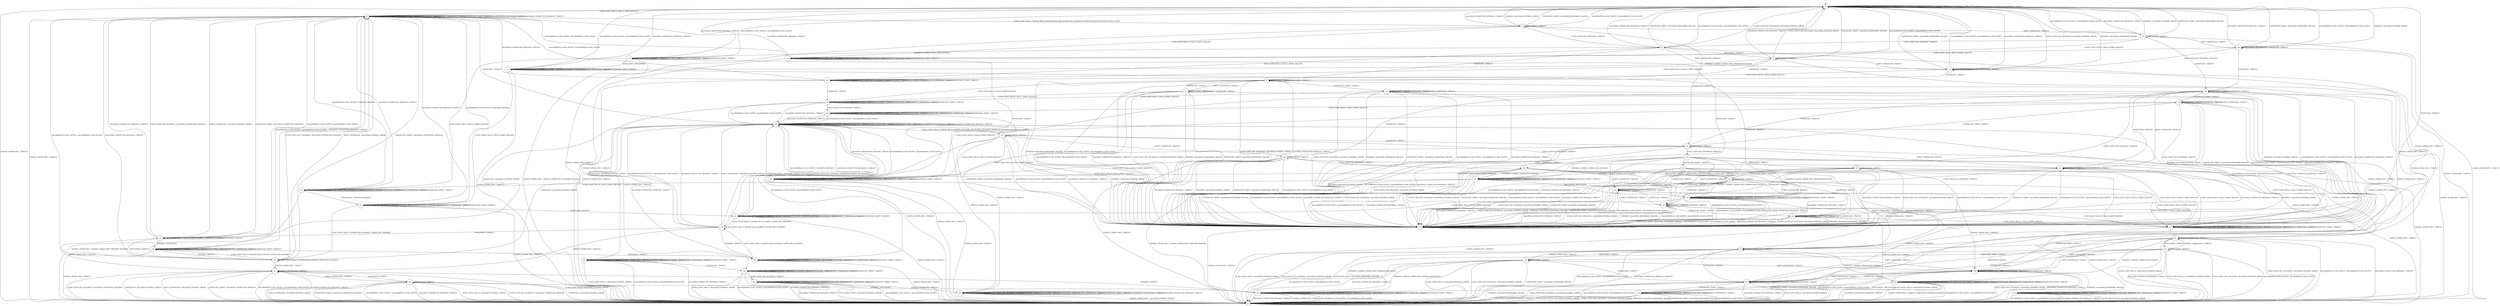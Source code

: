digraph g {

	s0 [shape="circle" label="s0"];
	s1 [shape="circle" label="s1"];
	s2 [shape="circle" label="s2"];
	s3 [shape="circle" label="s3"];
	s4 [shape="circle" label="s4"];
	s5 [shape="circle" label="s5"];
	s6 [shape="circle" label="s6"];
	s7 [shape="circle" label="s7"];
	s8 [shape="circle" label="s8"];
	s9 [shape="circle" label="s9"];
	s10 [shape="circle" label="s10"];
	s11 [shape="circle" label="s11"];
	s12 [shape="circle" label="s12"];
	s13 [shape="circle" label="s13"];
	s14 [shape="circle" label="s14"];
	s15 [shape="circle" label="s15"];
	s16 [shape="circle" label="s16"];
	s17 [shape="circle" label="s17"];
	s18 [shape="circle" label="s18"];
	s19 [shape="circle" label="s19"];
	s20 [shape="circle" label="s20"];
	s21 [shape="circle" label="s21"];
	s22 [shape="circle" label="s22"];
	s23 [shape="circle" label="s23"];
	s24 [shape="circle" label="s24"];
	s25 [shape="circle" label="s25"];
	s26 [shape="circle" label="s26"];
	s27 [shape="circle" label="s27"];
	s28 [shape="circle" label="s28"];
	s29 [shape="circle" label="s29"];
	s30 [shape="circle" label="s30"];
	s31 [shape="circle" label="s31"];
	s32 [shape="circle" label="s32"];
	s33 [shape="circle" label="s33"];
	s34 [shape="circle" label="s34"];
	s35 [shape="circle" label="s35"];
	s36 [shape="circle" label="s36"];
	s37 [shape="circle" label="s37"];
	s38 [shape="circle" label="s38"];
	s39 [shape="circle" label="s39"];
	s40 [shape="circle" label="s40"];
	s41 [shape="circle" label="s41"];
	s42 [shape="circle" label="s42"];
	s43 [shape="circle" label="s43"];
	s44 [shape="circle" label="s44"];
	s45 [shape="circle" label="s45"];
	s46 [shape="circle" label="s46"];
	s47 [shape="circle" label="s47"];
	s48 [shape="circle" label="s48"];
	s49 [shape="circle" label="s49"];
	s50 [shape="circle" label="s50"];
	s51 [shape="circle" label="s51"];
	s52 [shape="circle" label="s52"];
	s53 [shape="circle" label="s53"];
	s54 [shape="circle" label="s54"];
	s55 [shape="circle" label="s55"];
	s56 [shape="circle" label="s56"];
	s57 [shape="circle" label="s57"];
	s58 [shape="circle" label="s58"];
	s59 [shape="circle" label="s59"];
	s60 [shape="circle" label="s60"];
	s61 [shape="circle" label="s61"];
	s0 -> s2 [label="ECDH_CLIENT_HELLO / HELLO_VERIFY_REQUEST"];
	s0 -> s0 [label="ECDH_CLIENT_KEY_EXCHANGE / TIMEOUT"];
	s0 -> s1 [label="CHANGE_CIPHER_SPEC / TIMEOUT"];
	s0 -> s0 [label="FINISHED / TIMEOUT"];
	s0 -> s0 [label="APPLICATION / TIMEOUT"];
	s0 -> s50 [label="CERTIFICATE / TIMEOUT"];
	s0 -> s0 [label="EMPTY_CERTIFICATE / TIMEOUT"];
	s0 -> s0 [label="CERTIFICATE_VERIFY / TIMEOUT"];
	s0 -> s0 [label="Alert(WARNING,CLOSE_NOTIFY) / TIMEOUT"];
	s0 -> s0 [label="Alert(FATAL,UNEXPECTED_MESSAGE) / TIMEOUT"];
	s1 -> s1 [label="ECDH_CLIENT_HELLO / TIMEOUT"];
	s1 -> s1 [label="ECDH_CLIENT_KEY_EXCHANGE / TIMEOUT"];
	s1 -> s1 [label="CHANGE_CIPHER_SPEC / TIMEOUT"];
	s1 -> s1 [label="FINISHED / TIMEOUT"];
	s1 -> s1 [label="APPLICATION / TIMEOUT"];
	s1 -> s1 [label="CERTIFICATE / TIMEOUT"];
	s1 -> s1 [label="EMPTY_CERTIFICATE / TIMEOUT"];
	s1 -> s1 [label="CERTIFICATE_VERIFY / TIMEOUT"];
	s1 -> s1 [label="Alert(WARNING,CLOSE_NOTIFY) / TIMEOUT"];
	s1 -> s1 [label="Alert(FATAL,UNEXPECTED_MESSAGE) / TIMEOUT"];
	s2 -> s3 [label="ECDH_CLIENT_HELLO / SERVER_HELLO,CERTIFICATE,ECDHE_SERVER_KEY_EXCHANGE,CERTIFICATE_REQUEST,SERVER_HELLO_DONE"];
	s2 -> s2 [label="ECDH_CLIENT_KEY_EXCHANGE / TIMEOUT"];
	s2 -> s1 [label="CHANGE_CIPHER_SPEC / TIMEOUT"];
	s2 -> s2 [label="FINISHED / TIMEOUT"];
	s2 -> s2 [label="APPLICATION / TIMEOUT"];
	s2 -> s46 [label="CERTIFICATE / TIMEOUT"];
	s2 -> s2 [label="EMPTY_CERTIFICATE / TIMEOUT"];
	s2 -> s2 [label="CERTIFICATE_VERIFY / TIMEOUT"];
	s2 -> s2 [label="Alert(WARNING,CLOSE_NOTIFY) / TIMEOUT"];
	s2 -> s2 [label="Alert(FATAL,UNEXPECTED_MESSAGE) / TIMEOUT"];
	s3 -> s10 [label="ECDH_CLIENT_HELLO / HELLO_VERIFY_REQUEST"];
	s3 -> s4 [label="ECDH_CLIENT_KEY_EXCHANGE / TIMEOUT"];
	s3 -> s1 [label="CHANGE_CIPHER_SPEC / TIMEOUT"];
	s3 -> s0 [label="FINISHED / Alert(FATAL,INTERNAL_ERROR)"];
	s3 -> s3 [label="APPLICATION / TIMEOUT"];
	s3 -> s21 [label="CERTIFICATE / TIMEOUT"];
	s3 -> s57 [label="EMPTY_CERTIFICATE / TIMEOUT"];
	s3 -> s0 [label="CERTIFICATE_VERIFY / Alert(FATAL,HANDSHAKE_FAILURE)"];
	s3 -> s0 [label="Alert(WARNING,CLOSE_NOTIFY) / Alert(WARNING,CLOSE_NOTIFY)"];
	s3 -> s0 [label="Alert(FATAL,UNEXPECTED_MESSAGE) / TIMEOUT"];
	s4 -> s28 [label="ECDH_CLIENT_HELLO / HELLO_VERIFY_REQUEST"];
	s4 -> s0 [label="ECDH_CLIENT_KEY_EXCHANGE / Alert(FATAL,INTERNAL_ERROR)"];
	s4 -> s6 [label="CHANGE_CIPHER_SPEC / TIMEOUT"];
	s4 -> s13 [label="FINISHED / CHANGE_CIPHER_SPEC,FINISHED"];
	s4 -> s7 [label="APPLICATION / TIMEOUT"];
	s4 -> s5 [label="CERTIFICATE / TIMEOUT"];
	s4 -> s15 [label="EMPTY_CERTIFICATE / TIMEOUT"];
	s4 -> s0 [label="CERTIFICATE_VERIFY / Alert(FATAL,HANDSHAKE_FAILURE)"];
	s4 -> s0 [label="Alert(WARNING,CLOSE_NOTIFY) / Alert(WARNING,CLOSE_NOTIFY)"];
	s4 -> s0 [label="Alert(FATAL,UNEXPECTED_MESSAGE) / TIMEOUT"];
	s5 -> s9 [label="ECDH_CLIENT_HELLO / HELLO_VERIFY_REQUEST"];
	s5 -> s50 [label="ECDH_CLIENT_KEY_EXCHANGE / Alert(FATAL,INTERNAL_ERROR)"];
	s5 -> s23 [label="CHANGE_CIPHER_SPEC / TIMEOUT"];
	s5 -> s50 [label="FINISHED / Alert(FATAL,HANDSHAKE_FAILURE)"];
	s5 -> s5 [label="APPLICATION / TIMEOUT"];
	s5 -> s5 [label="CERTIFICATE / TIMEOUT"];
	s5 -> s33 [label="EMPTY_CERTIFICATE / TIMEOUT"];
	s5 -> s34 [label="CERTIFICATE_VERIFY / TIMEOUT"];
	s5 -> s50 [label="Alert(WARNING,CLOSE_NOTIFY) / Alert(WARNING,CLOSE_NOTIFY)"];
	s5 -> s50 [label="Alert(FATAL,UNEXPECTED_MESSAGE) / TIMEOUT"];
	s6 -> s1 [label="ECDH_CLIENT_HELLO / Alert(FATAL,INTERNAL_ERROR)"];
	s6 -> s1 [label="ECDH_CLIENT_KEY_EXCHANGE / Alert(FATAL,INTERNAL_ERROR)"];
	s6 -> s6 [label="CHANGE_CIPHER_SPEC / TIMEOUT"];
	s6 -> s8 [label="FINISHED / CHANGE_CIPHER_SPEC,FINISHED"];
	s6 -> s24 [label="APPLICATION / TIMEOUT"];
	s6 -> s23 [label="CERTIFICATE / TIMEOUT"];
	s6 -> s29 [label="EMPTY_CERTIFICATE / TIMEOUT"];
	s6 -> s1 [label="CERTIFICATE_VERIFY / Alert(FATAL,HANDSHAKE_FAILURE)"];
	s6 -> s1 [label="Alert(WARNING,CLOSE_NOTIFY) / Alert(WARNING,CLOSE_NOTIFY)"];
	s6 -> s1 [label="Alert(FATAL,UNEXPECTED_MESSAGE) / TIMEOUT"];
	s7 -> s28 [label="ECDH_CLIENT_HELLO / HELLO_VERIFY_REQUEST"];
	s7 -> s0 [label="ECDH_CLIENT_KEY_EXCHANGE / Alert(FATAL,INTERNAL_ERROR)"];
	s7 -> s6 [label="CHANGE_CIPHER_SPEC / TIMEOUT"];
	s7 -> s11 [label="FINISHED / CHANGE_CIPHER_SPEC,FINISHED,APPLICATION"];
	s7 -> s7 [label="APPLICATION / TIMEOUT"];
	s7 -> s5 [label="CERTIFICATE / TIMEOUT"];
	s7 -> s15 [label="EMPTY_CERTIFICATE / TIMEOUT"];
	s7 -> s0 [label="CERTIFICATE_VERIFY / Alert(FATAL,HANDSHAKE_FAILURE)"];
	s7 -> s0 [label="Alert(WARNING,CLOSE_NOTIFY) / Alert(WARNING,CLOSE_NOTIFY)"];
	s7 -> s0 [label="Alert(FATAL,UNEXPECTED_MESSAGE) / TIMEOUT"];
	s8 -> s8 [label="ECDH_CLIENT_HELLO / Alert(WARNING,NO_RENEGOTIATION)"];
	s8 -> s8 [label="ECDH_CLIENT_KEY_EXCHANGE / TIMEOUT"];
	s8 -> s1 [label="CHANGE_CIPHER_SPEC / CHANGE_CIPHER_SPEC,UNKNOWN_MESSAGE"];
	s8 -> s8 [label="FINISHED / TIMEOUT"];
	s8 -> s19 [label="APPLICATION / APPLICATION"];
	s8 -> s8 [label="CERTIFICATE / TIMEOUT"];
	s8 -> s8 [label="EMPTY_CERTIFICATE / TIMEOUT"];
	s8 -> s8 [label="CERTIFICATE_VERIFY / TIMEOUT"];
	s8 -> s1 [label="Alert(WARNING,CLOSE_NOTIFY) / Alert(WARNING,CLOSE_NOTIFY)"];
	s8 -> s1 [label="Alert(FATAL,UNEXPECTED_MESSAGE) / TIMEOUT"];
	s9 -> s9 [label="ECDH_CLIENT_HELLO / TIMEOUT"];
	s9 -> s30 [label="ECDH_CLIENT_KEY_EXCHANGE / TIMEOUT"];
	s9 -> s18 [label="CHANGE_CIPHER_SPEC / TIMEOUT"];
	s9 -> s9 [label="FINISHED / TIMEOUT"];
	s9 -> s9 [label="APPLICATION / TIMEOUT"];
	s9 -> s9 [label="CERTIFICATE / TIMEOUT"];
	s9 -> s9 [label="EMPTY_CERTIFICATE / TIMEOUT"];
	s9 -> s9 [label="CERTIFICATE_VERIFY / TIMEOUT"];
	s9 -> s46 [label="Alert(WARNING,CLOSE_NOTIFY) / Alert(WARNING,CLOSE_NOTIFY)"];
	s9 -> s46 [label="Alert(FATAL,UNEXPECTED_MESSAGE) / TIMEOUT"];
	s10 -> s10 [label="ECDH_CLIENT_HELLO / TIMEOUT"];
	s10 -> s10 [label="ECDH_CLIENT_KEY_EXCHANGE / TIMEOUT"];
	s10 -> s1 [label="CHANGE_CIPHER_SPEC / TIMEOUT"];
	s10 -> s10 [label="FINISHED / TIMEOUT"];
	s10 -> s10 [label="APPLICATION / TIMEOUT"];
	s10 -> s52 [label="CERTIFICATE / TIMEOUT"];
	s10 -> s10 [label="EMPTY_CERTIFICATE / TIMEOUT"];
	s10 -> s10 [label="CERTIFICATE_VERIFY / TIMEOUT"];
	s10 -> s2 [label="Alert(WARNING,CLOSE_NOTIFY) / Alert(WARNING,CLOSE_NOTIFY)"];
	s10 -> s2 [label="Alert(FATAL,UNEXPECTED_MESSAGE) / TIMEOUT"];
	s11 -> s12 [label="ECDH_CLIENT_HELLO / HELLO_VERIFY_REQUEST"];
	s11 -> s11 [label="ECDH_CLIENT_KEY_EXCHANGE / TIMEOUT"];
	s11 -> s1 [label="CHANGE_CIPHER_SPEC / TIMEOUT"];
	s11 -> s11 [label="FINISHED / TIMEOUT"];
	s11 -> s11 [label="APPLICATION / APPLICATION"];
	s11 -> s59 [label="CERTIFICATE / TIMEOUT"];
	s11 -> s11 [label="EMPTY_CERTIFICATE / TIMEOUT"];
	s11 -> s11 [label="CERTIFICATE_VERIFY / TIMEOUT"];
	s11 -> s0 [label="Alert(WARNING,CLOSE_NOTIFY) / Alert(WARNING,CLOSE_NOTIFY)"];
	s11 -> s0 [label="Alert(FATAL,UNEXPECTED_MESSAGE) / TIMEOUT"];
	s12 -> s16 [label="ECDH_CLIENT_HELLO / SERVER_HELLO,CHANGE_CIPHER_SPEC,FINISHED"];
	s12 -> s12 [label="ECDH_CLIENT_KEY_EXCHANGE / TIMEOUT"];
	s12 -> s1 [label="CHANGE_CIPHER_SPEC / TIMEOUT"];
	s12 -> s12 [label="FINISHED / TIMEOUT"];
	s12 -> s12 [label="APPLICATION / UNKNOWN_MESSAGE"];
	s12 -> s60 [label="CERTIFICATE / TIMEOUT"];
	s12 -> s12 [label="EMPTY_CERTIFICATE / TIMEOUT"];
	s12 -> s12 [label="CERTIFICATE_VERIFY / TIMEOUT"];
	s12 -> s2 [label="Alert(WARNING,CLOSE_NOTIFY) / UNKNOWN_MESSAGE"];
	s12 -> s2 [label="Alert(FATAL,UNEXPECTED_MESSAGE) / TIMEOUT"];
	s13 -> s14 [label="ECDH_CLIENT_HELLO / HELLO_VERIFY_REQUEST"];
	s13 -> s13 [label="ECDH_CLIENT_KEY_EXCHANGE / TIMEOUT"];
	s13 -> s1 [label="CHANGE_CIPHER_SPEC / CHANGE_CIPHER_SPEC,UNKNOWN_MESSAGE"];
	s13 -> s13 [label="FINISHED / TIMEOUT"];
	s13 -> s11 [label="APPLICATION / APPLICATION"];
	s13 -> s53 [label="CERTIFICATE / TIMEOUT"];
	s13 -> s13 [label="EMPTY_CERTIFICATE / TIMEOUT"];
	s13 -> s13 [label="CERTIFICATE_VERIFY / TIMEOUT"];
	s13 -> s0 [label="Alert(WARNING,CLOSE_NOTIFY) / Alert(WARNING,CLOSE_NOTIFY)"];
	s13 -> s0 [label="Alert(FATAL,UNEXPECTED_MESSAGE) / TIMEOUT"];
	s14 -> s14 [label="ECDH_CLIENT_HELLO / TIMEOUT"];
	s14 -> s14 [label="ECDH_CLIENT_KEY_EXCHANGE / TIMEOUT"];
	s14 -> s1 [label="CHANGE_CIPHER_SPEC / CHANGE_CIPHER_SPEC,UNKNOWN_MESSAGE"];
	s14 -> s14 [label="FINISHED / TIMEOUT"];
	s14 -> s12 [label="APPLICATION / UNKNOWN_MESSAGE"];
	s14 -> s14 [label="CERTIFICATE / TIMEOUT"];
	s14 -> s14 [label="EMPTY_CERTIFICATE / TIMEOUT"];
	s14 -> s14 [label="CERTIFICATE_VERIFY / TIMEOUT"];
	s14 -> s2 [label="Alert(WARNING,CLOSE_NOTIFY) / UNKNOWN_MESSAGE"];
	s14 -> s2 [label="Alert(FATAL,UNEXPECTED_MESSAGE) / TIMEOUT"];
	s15 -> s28 [label="ECDH_CLIENT_HELLO / HELLO_VERIFY_REQUEST"];
	s15 -> s0 [label="ECDH_CLIENT_KEY_EXCHANGE / Alert(FATAL,INTERNAL_ERROR)"];
	s15 -> s29 [label="CHANGE_CIPHER_SPEC / TIMEOUT"];
	s15 -> s0 [label="FINISHED / Alert(FATAL,HANDSHAKE_FAILURE)"];
	s15 -> s15 [label="APPLICATION / TIMEOUT"];
	s15 -> s5 [label="CERTIFICATE / TIMEOUT"];
	s15 -> s15 [label="EMPTY_CERTIFICATE / TIMEOUT"];
	s15 -> s0 [label="CERTIFICATE_VERIFY / Alert(FATAL,HANDSHAKE_FAILURE)"];
	s15 -> s0 [label="Alert(WARNING,CLOSE_NOTIFY) / Alert(WARNING,CLOSE_NOTIFY)"];
	s15 -> s0 [label="Alert(FATAL,UNEXPECTED_MESSAGE) / TIMEOUT"];
	s16 -> s16 [label="ECDH_CLIENT_HELLO / SERVER_HELLO,CHANGE_CIPHER_SPEC,FINISHED"];
	s16 -> s2 [label="ECDH_CLIENT_KEY_EXCHANGE / Alert(FATAL,UNEXPECTED_MESSAGE)"];
	s16 -> s17 [label="CHANGE_CIPHER_SPEC / TIMEOUT"];
	s16 -> s20 [label="FINISHED / TIMEOUT"];
	s16 -> s25 [label="APPLICATION / TIMEOUT"];
	s16 -> s46 [label="CERTIFICATE / Alert(FATAL,INTERNAL_ERROR)"];
	s16 -> s2 [label="EMPTY_CERTIFICATE / Alert(FATAL,INTERNAL_ERROR)"];
	s16 -> s2 [label="CERTIFICATE_VERIFY / Alert(FATAL,UNEXPECTED_MESSAGE)"];
	s16 -> s2 [label="Alert(WARNING,CLOSE_NOTIFY) / Alert(WARNING,CLOSE_NOTIFY)"];
	s16 -> s2 [label="Alert(FATAL,UNEXPECTED_MESSAGE) / TIMEOUT"];
	s17 -> s1 [label="ECDH_CLIENT_HELLO / Alert(FATAL,INTERNAL_ERROR)"];
	s17 -> s1 [label="ECDH_CLIENT_KEY_EXCHANGE / Alert(FATAL,UNEXPECTED_MESSAGE)"];
	s17 -> s17 [label="CHANGE_CIPHER_SPEC / TIMEOUT"];
	s17 -> s19 [label="FINISHED / TIMEOUT"];
	s17 -> s36 [label="APPLICATION / TIMEOUT"];
	s17 -> s1 [label="CERTIFICATE / Alert(FATAL,INTERNAL_ERROR)"];
	s17 -> s1 [label="EMPTY_CERTIFICATE / Alert(FATAL,INTERNAL_ERROR)"];
	s17 -> s1 [label="CERTIFICATE_VERIFY / Alert(FATAL,UNEXPECTED_MESSAGE)"];
	s17 -> s1 [label="Alert(WARNING,CLOSE_NOTIFY) / Alert(WARNING,CLOSE_NOTIFY)"];
	s17 -> s1 [label="Alert(FATAL,UNEXPECTED_MESSAGE) / TIMEOUT"];
	s18 -> s1 [label="ECDH_CLIENT_HELLO / Alert(FATAL,INTERNAL_ERROR)"];
	s18 -> s31 [label="ECDH_CLIENT_KEY_EXCHANGE / TIMEOUT"];
	s18 -> s18 [label="CHANGE_CIPHER_SPEC / TIMEOUT"];
	s18 -> s18 [label="FINISHED / TIMEOUT"];
	s18 -> s18 [label="APPLICATION / TIMEOUT"];
	s18 -> s18 [label="CERTIFICATE / TIMEOUT"];
	s18 -> s18 [label="EMPTY_CERTIFICATE / TIMEOUT"];
	s18 -> s18 [label="CERTIFICATE_VERIFY / TIMEOUT"];
	s18 -> s1 [label="Alert(WARNING,CLOSE_NOTIFY) / Alert(WARNING,CLOSE_NOTIFY)"];
	s18 -> s1 [label="Alert(FATAL,UNEXPECTED_MESSAGE) / TIMEOUT"];
	s19 -> s19 [label="ECDH_CLIENT_HELLO / Alert(WARNING,NO_RENEGOTIATION)"];
	s19 -> s19 [label="ECDH_CLIENT_KEY_EXCHANGE / TIMEOUT"];
	s19 -> s1 [label="CHANGE_CIPHER_SPEC / TIMEOUT"];
	s19 -> s19 [label="FINISHED / TIMEOUT"];
	s19 -> s19 [label="APPLICATION / APPLICATION"];
	s19 -> s19 [label="CERTIFICATE / TIMEOUT"];
	s19 -> s19 [label="EMPTY_CERTIFICATE / TIMEOUT"];
	s19 -> s19 [label="CERTIFICATE_VERIFY / TIMEOUT"];
	s19 -> s1 [label="Alert(WARNING,CLOSE_NOTIFY) / Alert(WARNING,CLOSE_NOTIFY)"];
	s19 -> s1 [label="Alert(FATAL,UNEXPECTED_MESSAGE) / TIMEOUT"];
	s20 -> s16 [label="ECDH_CLIENT_HELLO / SERVER_HELLO,CHANGE_CIPHER_SPEC,FINISHED"];
	s20 -> s20 [label="ECDH_CLIENT_KEY_EXCHANGE / TIMEOUT"];
	s20 -> s1 [label="CHANGE_CIPHER_SPEC / TIMEOUT"];
	s20 -> s20 [label="FINISHED / TIMEOUT"];
	s20 -> s20 [label="APPLICATION / APPLICATION"];
	s20 -> s54 [label="CERTIFICATE / TIMEOUT"];
	s20 -> s20 [label="EMPTY_CERTIFICATE / TIMEOUT"];
	s20 -> s20 [label="CERTIFICATE_VERIFY / TIMEOUT"];
	s20 -> s2 [label="Alert(WARNING,CLOSE_NOTIFY) / Alert(WARNING,CLOSE_NOTIFY)"];
	s20 -> s2 [label="Alert(FATAL,UNEXPECTED_MESSAGE) / TIMEOUT"];
	s21 -> s52 [label="ECDH_CLIENT_HELLO / HELLO_VERIFY_REQUEST"];
	s21 -> s37 [label="ECDH_CLIENT_KEY_EXCHANGE / TIMEOUT"];
	s21 -> s1 [label="CHANGE_CIPHER_SPEC / TIMEOUT"];
	s21 -> s50 [label="FINISHED / Alert(FATAL,INTERNAL_ERROR)"];
	s21 -> s21 [label="APPLICATION / TIMEOUT"];
	s21 -> s45 [label="CERTIFICATE / TIMEOUT"];
	s21 -> s27 [label="EMPTY_CERTIFICATE / TIMEOUT"];
	s21 -> s22 [label="CERTIFICATE_VERIFY / TIMEOUT"];
	s21 -> s50 [label="Alert(WARNING,CLOSE_NOTIFY) / Alert(WARNING,CLOSE_NOTIFY)"];
	s21 -> s50 [label="Alert(FATAL,UNEXPECTED_MESSAGE) / TIMEOUT"];
	s22 -> s30 [label="ECDH_CLIENT_HELLO / HELLO_VERIFY_REQUEST"];
	s22 -> s40 [label="ECDH_CLIENT_KEY_EXCHANGE / TIMEOUT"];
	s22 -> s26 [label="CHANGE_CIPHER_SPEC / TIMEOUT"];
	s22 -> s50 [label="FINISHED / Alert(FATAL,INTERNAL_ERROR)"];
	s22 -> s22 [label="APPLICATION / TIMEOUT"];
	s22 -> s22 [label="CERTIFICATE / TIMEOUT"];
	s22 -> s22 [label="EMPTY_CERTIFICATE / TIMEOUT"];
	s22 -> s50 [label="CERTIFICATE_VERIFY / Alert(FATAL,HANDSHAKE_FAILURE)"];
	s22 -> s50 [label="Alert(WARNING,CLOSE_NOTIFY) / Alert(WARNING,CLOSE_NOTIFY)"];
	s22 -> s50 [label="Alert(FATAL,UNEXPECTED_MESSAGE) / TIMEOUT"];
	s23 -> s1 [label="ECDH_CLIENT_HELLO / Alert(FATAL,INTERNAL_ERROR)"];
	s23 -> s1 [label="ECDH_CLIENT_KEY_EXCHANGE / Alert(FATAL,INTERNAL_ERROR)"];
	s23 -> s23 [label="CHANGE_CIPHER_SPEC / TIMEOUT"];
	s23 -> s1 [label="FINISHED / Alert(FATAL,HANDSHAKE_FAILURE)"];
	s23 -> s23 [label="APPLICATION / TIMEOUT"];
	s23 -> s23 [label="CERTIFICATE / TIMEOUT"];
	s23 -> s29 [label="EMPTY_CERTIFICATE / TIMEOUT"];
	s23 -> s35 [label="CERTIFICATE_VERIFY / TIMEOUT"];
	s23 -> s1 [label="Alert(WARNING,CLOSE_NOTIFY) / Alert(WARNING,CLOSE_NOTIFY)"];
	s23 -> s1 [label="Alert(FATAL,UNEXPECTED_MESSAGE) / TIMEOUT"];
	s24 -> s1 [label="ECDH_CLIENT_HELLO / Alert(FATAL,INTERNAL_ERROR)"];
	s24 -> s1 [label="ECDH_CLIENT_KEY_EXCHANGE / Alert(FATAL,INTERNAL_ERROR)"];
	s24 -> s6 [label="CHANGE_CIPHER_SPEC / TIMEOUT"];
	s24 -> s19 [label="FINISHED / CHANGE_CIPHER_SPEC,FINISHED,APPLICATION"];
	s24 -> s24 [label="APPLICATION / TIMEOUT"];
	s24 -> s23 [label="CERTIFICATE / TIMEOUT"];
	s24 -> s29 [label="EMPTY_CERTIFICATE / TIMEOUT"];
	s24 -> s1 [label="CERTIFICATE_VERIFY / Alert(FATAL,HANDSHAKE_FAILURE)"];
	s24 -> s1 [label="Alert(WARNING,CLOSE_NOTIFY) / Alert(WARNING,CLOSE_NOTIFY)"];
	s24 -> s1 [label="Alert(FATAL,UNEXPECTED_MESSAGE) / TIMEOUT"];
	s25 -> s25 [label="ECDH_CLIENT_HELLO / SERVER_HELLO,CHANGE_CIPHER_SPEC,FINISHED"];
	s25 -> s2 [label="ECDH_CLIENT_KEY_EXCHANGE / Alert(FATAL,UNEXPECTED_MESSAGE)"];
	s25 -> s17 [label="CHANGE_CIPHER_SPEC / TIMEOUT"];
	s25 -> s20 [label="FINISHED / APPLICATION"];
	s25 -> s25 [label="APPLICATION / TIMEOUT"];
	s25 -> s46 [label="CERTIFICATE / Alert(FATAL,INTERNAL_ERROR)"];
	s25 -> s2 [label="EMPTY_CERTIFICATE / Alert(FATAL,INTERNAL_ERROR)"];
	s25 -> s2 [label="CERTIFICATE_VERIFY / Alert(FATAL,UNEXPECTED_MESSAGE)"];
	s25 -> s2 [label="Alert(WARNING,CLOSE_NOTIFY) / Alert(WARNING,CLOSE_NOTIFY)"];
	s25 -> s2 [label="Alert(FATAL,UNEXPECTED_MESSAGE) / TIMEOUT"];
	s26 -> s26 [label="ECDH_CLIENT_HELLO / TIMEOUT"];
	s26 -> s26 [label="ECDH_CLIENT_KEY_EXCHANGE / TIMEOUT"];
	s26 -> s1 [label="CHANGE_CIPHER_SPEC / Alert(FATAL,INTERNAL_ERROR)"];
	s26 -> s26 [label="FINISHED / TIMEOUT"];
	s26 -> s26 [label="APPLICATION / TIMEOUT"];
	s26 -> s26 [label="CERTIFICATE / TIMEOUT"];
	s26 -> s26 [label="EMPTY_CERTIFICATE / TIMEOUT"];
	s26 -> s26 [label="CERTIFICATE_VERIFY / TIMEOUT"];
	s26 -> s26 [label="Alert(WARNING,CLOSE_NOTIFY) / TIMEOUT"];
	s26 -> s26 [label="Alert(FATAL,UNEXPECTED_MESSAGE) / TIMEOUT"];
	s27 -> s52 [label="ECDH_CLIENT_HELLO / HELLO_VERIFY_REQUEST"];
	s27 -> s42 [label="ECDH_CLIENT_KEY_EXCHANGE / TIMEOUT"];
	s27 -> s1 [label="CHANGE_CIPHER_SPEC / TIMEOUT"];
	s27 -> s50 [label="FINISHED / Alert(FATAL,INTERNAL_ERROR)"];
	s27 -> s27 [label="APPLICATION / TIMEOUT"];
	s27 -> s45 [label="CERTIFICATE / TIMEOUT"];
	s27 -> s27 [label="EMPTY_CERTIFICATE / TIMEOUT"];
	s27 -> s50 [label="CERTIFICATE_VERIFY / Alert(FATAL,HANDSHAKE_FAILURE)"];
	s27 -> s50 [label="Alert(WARNING,CLOSE_NOTIFY) / Alert(WARNING,CLOSE_NOTIFY)"];
	s27 -> s50 [label="Alert(FATAL,UNEXPECTED_MESSAGE) / TIMEOUT"];
	s28 -> s28 [label="ECDH_CLIENT_HELLO / TIMEOUT"];
	s28 -> s28 [label="ECDH_CLIENT_KEY_EXCHANGE / TIMEOUT"];
	s28 -> s32 [label="CHANGE_CIPHER_SPEC / TIMEOUT"];
	s28 -> s28 [label="FINISHED / TIMEOUT"];
	s28 -> s28 [label="APPLICATION / TIMEOUT"];
	s28 -> s9 [label="CERTIFICATE / TIMEOUT"];
	s28 -> s28 [label="EMPTY_CERTIFICATE / TIMEOUT"];
	s28 -> s28 [label="CERTIFICATE_VERIFY / TIMEOUT"];
	s28 -> s2 [label="Alert(WARNING,CLOSE_NOTIFY) / Alert(WARNING,CLOSE_NOTIFY)"];
	s28 -> s2 [label="Alert(FATAL,UNEXPECTED_MESSAGE) / TIMEOUT"];
	s29 -> s1 [label="ECDH_CLIENT_HELLO / Alert(FATAL,INTERNAL_ERROR)"];
	s29 -> s1 [label="ECDH_CLIENT_KEY_EXCHANGE / Alert(FATAL,INTERNAL_ERROR)"];
	s29 -> s29 [label="CHANGE_CIPHER_SPEC / TIMEOUT"];
	s29 -> s1 [label="FINISHED / Alert(FATAL,HANDSHAKE_FAILURE)"];
	s29 -> s29 [label="APPLICATION / TIMEOUT"];
	s29 -> s23 [label="CERTIFICATE / TIMEOUT"];
	s29 -> s29 [label="EMPTY_CERTIFICATE / TIMEOUT"];
	s29 -> s1 [label="CERTIFICATE_VERIFY / Alert(FATAL,HANDSHAKE_FAILURE)"];
	s29 -> s1 [label="Alert(WARNING,CLOSE_NOTIFY) / Alert(WARNING,CLOSE_NOTIFY)"];
	s29 -> s1 [label="Alert(FATAL,UNEXPECTED_MESSAGE) / TIMEOUT"];
	s30 -> s30 [label="ECDH_CLIENT_HELLO / TIMEOUT"];
	s30 -> s30 [label="ECDH_CLIENT_KEY_EXCHANGE / TIMEOUT"];
	s30 -> s26 [label="CHANGE_CIPHER_SPEC / TIMEOUT"];
	s30 -> s30 [label="FINISHED / TIMEOUT"];
	s30 -> s30 [label="APPLICATION / TIMEOUT"];
	s30 -> s30 [label="CERTIFICATE / TIMEOUT"];
	s30 -> s30 [label="EMPTY_CERTIFICATE / TIMEOUT"];
	s30 -> s30 [label="CERTIFICATE_VERIFY / TIMEOUT"];
	s30 -> s46 [label="Alert(WARNING,CLOSE_NOTIFY) / Alert(WARNING,CLOSE_NOTIFY)"];
	s30 -> s46 [label="Alert(FATAL,UNEXPECTED_MESSAGE) / TIMEOUT"];
	s31 -> s1 [label="ECDH_CLIENT_HELLO / Alert(FATAL,INTERNAL_ERROR)"];
	s31 -> s31 [label="ECDH_CLIENT_KEY_EXCHANGE / TIMEOUT"];
	s31 -> s26 [label="CHANGE_CIPHER_SPEC / TIMEOUT"];
	s31 -> s31 [label="FINISHED / TIMEOUT"];
	s31 -> s31 [label="APPLICATION / TIMEOUT"];
	s31 -> s31 [label="CERTIFICATE / TIMEOUT"];
	s31 -> s31 [label="EMPTY_CERTIFICATE / TIMEOUT"];
	s31 -> s31 [label="CERTIFICATE_VERIFY / TIMEOUT"];
	s31 -> s1 [label="Alert(WARNING,CLOSE_NOTIFY) / Alert(WARNING,CLOSE_NOTIFY)"];
	s31 -> s1 [label="Alert(FATAL,UNEXPECTED_MESSAGE) / TIMEOUT"];
	s32 -> s1 [label="ECDH_CLIENT_HELLO / Alert(FATAL,INTERNAL_ERROR)"];
	s32 -> s32 [label="ECDH_CLIENT_KEY_EXCHANGE / TIMEOUT"];
	s32 -> s32 [label="CHANGE_CIPHER_SPEC / TIMEOUT"];
	s32 -> s32 [label="FINISHED / TIMEOUT"];
	s32 -> s32 [label="APPLICATION / TIMEOUT"];
	s32 -> s18 [label="CERTIFICATE / TIMEOUT"];
	s32 -> s32 [label="EMPTY_CERTIFICATE / TIMEOUT"];
	s32 -> s32 [label="CERTIFICATE_VERIFY / TIMEOUT"];
	s32 -> s1 [label="Alert(WARNING,CLOSE_NOTIFY) / Alert(WARNING,CLOSE_NOTIFY)"];
	s32 -> s1 [label="Alert(FATAL,UNEXPECTED_MESSAGE) / TIMEOUT"];
	s33 -> s9 [label="ECDH_CLIENT_HELLO / HELLO_VERIFY_REQUEST"];
	s33 -> s50 [label="ECDH_CLIENT_KEY_EXCHANGE / Alert(FATAL,INTERNAL_ERROR)"];
	s33 -> s29 [label="CHANGE_CIPHER_SPEC / TIMEOUT"];
	s33 -> s50 [label="FINISHED / Alert(FATAL,HANDSHAKE_FAILURE)"];
	s33 -> s33 [label="APPLICATION / TIMEOUT"];
	s33 -> s5 [label="CERTIFICATE / TIMEOUT"];
	s33 -> s33 [label="EMPTY_CERTIFICATE / TIMEOUT"];
	s33 -> s50 [label="CERTIFICATE_VERIFY / Alert(FATAL,HANDSHAKE_FAILURE)"];
	s33 -> s50 [label="Alert(WARNING,CLOSE_NOTIFY) / Alert(WARNING,CLOSE_NOTIFY)"];
	s33 -> s50 [label="Alert(FATAL,UNEXPECTED_MESSAGE) / TIMEOUT"];
	s34 -> s9 [label="ECDH_CLIENT_HELLO / HELLO_VERIFY_REQUEST"];
	s34 -> s50 [label="ECDH_CLIENT_KEY_EXCHANGE / Alert(FATAL,INTERNAL_ERROR)"];
	s34 -> s35 [label="CHANGE_CIPHER_SPEC / TIMEOUT"];
	s34 -> s50 [label="FINISHED / Alert(FATAL,HANDSHAKE_FAILURE)"];
	s34 -> s34 [label="APPLICATION / TIMEOUT"];
	s34 -> s34 [label="CERTIFICATE / TIMEOUT"];
	s34 -> s34 [label="EMPTY_CERTIFICATE / TIMEOUT"];
	s34 -> s50 [label="CERTIFICATE_VERIFY / Alert(FATAL,HANDSHAKE_FAILURE)"];
	s34 -> s50 [label="Alert(WARNING,CLOSE_NOTIFY) / Alert(WARNING,CLOSE_NOTIFY)"];
	s34 -> s50 [label="Alert(FATAL,UNEXPECTED_MESSAGE) / TIMEOUT"];
	s35 -> s1 [label="ECDH_CLIENT_HELLO / Alert(FATAL,INTERNAL_ERROR)"];
	s35 -> s1 [label="ECDH_CLIENT_KEY_EXCHANGE / Alert(FATAL,INTERNAL_ERROR)"];
	s35 -> s35 [label="CHANGE_CIPHER_SPEC / TIMEOUT"];
	s35 -> s1 [label="FINISHED / Alert(FATAL,HANDSHAKE_FAILURE)"];
	s35 -> s35 [label="APPLICATION / TIMEOUT"];
	s35 -> s35 [label="CERTIFICATE / TIMEOUT"];
	s35 -> s35 [label="EMPTY_CERTIFICATE / TIMEOUT"];
	s35 -> s1 [label="CERTIFICATE_VERIFY / Alert(FATAL,HANDSHAKE_FAILURE)"];
	s35 -> s1 [label="Alert(WARNING,CLOSE_NOTIFY) / Alert(WARNING,CLOSE_NOTIFY)"];
	s35 -> s1 [label="Alert(FATAL,UNEXPECTED_MESSAGE) / TIMEOUT"];
	s36 -> s1 [label="ECDH_CLIENT_HELLO / Alert(FATAL,INTERNAL_ERROR)"];
	s36 -> s1 [label="ECDH_CLIENT_KEY_EXCHANGE / Alert(FATAL,UNEXPECTED_MESSAGE)"];
	s36 -> s17 [label="CHANGE_CIPHER_SPEC / TIMEOUT"];
	s36 -> s19 [label="FINISHED / APPLICATION"];
	s36 -> s36 [label="APPLICATION / TIMEOUT"];
	s36 -> s1 [label="CERTIFICATE / Alert(FATAL,INTERNAL_ERROR)"];
	s36 -> s1 [label="EMPTY_CERTIFICATE / Alert(FATAL,INTERNAL_ERROR)"];
	s36 -> s1 [label="CERTIFICATE_VERIFY / Alert(FATAL,UNEXPECTED_MESSAGE)"];
	s36 -> s1 [label="Alert(WARNING,CLOSE_NOTIFY) / Alert(WARNING,CLOSE_NOTIFY)"];
	s36 -> s1 [label="Alert(FATAL,UNEXPECTED_MESSAGE) / TIMEOUT"];
	s37 -> s43 [label="ECDH_CLIENT_HELLO / HELLO_VERIFY_REQUEST"];
	s37 -> s50 [label="ECDH_CLIENT_KEY_EXCHANGE / Alert(FATAL,INTERNAL_ERROR)"];
	s37 -> s41 [label="CHANGE_CIPHER_SPEC / TIMEOUT"];
	s37 -> s53 [label="FINISHED / CHANGE_CIPHER_SPEC,FINISHED"];
	s37 -> s39 [label="APPLICATION / TIMEOUT"];
	s37 -> s49 [label="CERTIFICATE / TIMEOUT"];
	s37 -> s42 [label="EMPTY_CERTIFICATE / TIMEOUT"];
	s37 -> s38 [label="CERTIFICATE_VERIFY / TIMEOUT"];
	s37 -> s50 [label="Alert(WARNING,CLOSE_NOTIFY) / Alert(WARNING,CLOSE_NOTIFY)"];
	s37 -> s50 [label="Alert(FATAL,UNEXPECTED_MESSAGE) / TIMEOUT"];
	s38 -> s43 [label="ECDH_CLIENT_HELLO / HELLO_VERIFY_REQUEST"];
	s38 -> s50 [label="ECDH_CLIENT_KEY_EXCHANGE / Alert(FATAL,INTERNAL_ERROR)"];
	s38 -> s6 [label="CHANGE_CIPHER_SPEC / TIMEOUT"];
	s38 -> s53 [label="FINISHED / CHANGE_CIPHER_SPEC,FINISHED"];
	s38 -> s51 [label="APPLICATION / TIMEOUT"];
	s38 -> s40 [label="CERTIFICATE / TIMEOUT"];
	s38 -> s40 [label="EMPTY_CERTIFICATE / TIMEOUT"];
	s38 -> s50 [label="CERTIFICATE_VERIFY / Alert(FATAL,HANDSHAKE_FAILURE)"];
	s38 -> s50 [label="Alert(WARNING,CLOSE_NOTIFY) / Alert(WARNING,CLOSE_NOTIFY)"];
	s38 -> s50 [label="Alert(FATAL,UNEXPECTED_MESSAGE) / TIMEOUT"];
	s39 -> s43 [label="ECDH_CLIENT_HELLO / HELLO_VERIFY_REQUEST"];
	s39 -> s50 [label="ECDH_CLIENT_KEY_EXCHANGE / Alert(FATAL,INTERNAL_ERROR)"];
	s39 -> s41 [label="CHANGE_CIPHER_SPEC / TIMEOUT"];
	s39 -> s59 [label="FINISHED / CHANGE_CIPHER_SPEC,FINISHED,APPLICATION"];
	s39 -> s39 [label="APPLICATION / TIMEOUT"];
	s39 -> s49 [label="CERTIFICATE / TIMEOUT"];
	s39 -> s42 [label="EMPTY_CERTIFICATE / TIMEOUT"];
	s39 -> s51 [label="CERTIFICATE_VERIFY / TIMEOUT"];
	s39 -> s50 [label="Alert(WARNING,CLOSE_NOTIFY) / Alert(WARNING,CLOSE_NOTIFY)"];
	s39 -> s50 [label="Alert(FATAL,UNEXPECTED_MESSAGE) / TIMEOUT"];
	s40 -> s43 [label="ECDH_CLIENT_HELLO / HELLO_VERIFY_REQUEST"];
	s40 -> s50 [label="ECDH_CLIENT_KEY_EXCHANGE / Alert(FATAL,INTERNAL_ERROR)"];
	s40 -> s35 [label="CHANGE_CIPHER_SPEC / TIMEOUT"];
	s40 -> s50 [label="FINISHED / Alert(FATAL,HANDSHAKE_FAILURE)"];
	s40 -> s40 [label="APPLICATION / TIMEOUT"];
	s40 -> s40 [label="CERTIFICATE / TIMEOUT"];
	s40 -> s40 [label="EMPTY_CERTIFICATE / TIMEOUT"];
	s40 -> s50 [label="CERTIFICATE_VERIFY / Alert(FATAL,HANDSHAKE_FAILURE)"];
	s40 -> s50 [label="Alert(WARNING,CLOSE_NOTIFY) / Alert(WARNING,CLOSE_NOTIFY)"];
	s40 -> s50 [label="Alert(FATAL,UNEXPECTED_MESSAGE) / TIMEOUT"];
	s41 -> s1 [label="ECDH_CLIENT_HELLO / Alert(FATAL,INTERNAL_ERROR)"];
	s41 -> s1 [label="ECDH_CLIENT_KEY_EXCHANGE / Alert(FATAL,INTERNAL_ERROR)"];
	s41 -> s41 [label="CHANGE_CIPHER_SPEC / TIMEOUT"];
	s41 -> s8 [label="FINISHED / CHANGE_CIPHER_SPEC,FINISHED"];
	s41 -> s61 [label="APPLICATION / TIMEOUT"];
	s41 -> s23 [label="CERTIFICATE / TIMEOUT"];
	s41 -> s29 [label="EMPTY_CERTIFICATE / TIMEOUT"];
	s41 -> s6 [label="CERTIFICATE_VERIFY / TIMEOUT"];
	s41 -> s1 [label="Alert(WARNING,CLOSE_NOTIFY) / Alert(WARNING,CLOSE_NOTIFY)"];
	s41 -> s1 [label="Alert(FATAL,UNEXPECTED_MESSAGE) / TIMEOUT"];
	s42 -> s43 [label="ECDH_CLIENT_HELLO / HELLO_VERIFY_REQUEST"];
	s42 -> s50 [label="ECDH_CLIENT_KEY_EXCHANGE / Alert(FATAL,INTERNAL_ERROR)"];
	s42 -> s29 [label="CHANGE_CIPHER_SPEC / TIMEOUT"];
	s42 -> s50 [label="FINISHED / Alert(FATAL,HANDSHAKE_FAILURE)"];
	s42 -> s42 [label="APPLICATION / TIMEOUT"];
	s42 -> s49 [label="CERTIFICATE / TIMEOUT"];
	s42 -> s42 [label="EMPTY_CERTIFICATE / TIMEOUT"];
	s42 -> s50 [label="CERTIFICATE_VERIFY / Alert(FATAL,HANDSHAKE_FAILURE)"];
	s42 -> s50 [label="Alert(WARNING,CLOSE_NOTIFY) / Alert(WARNING,CLOSE_NOTIFY)"];
	s42 -> s50 [label="Alert(FATAL,UNEXPECTED_MESSAGE) / TIMEOUT"];
	s43 -> s43 [label="ECDH_CLIENT_HELLO / TIMEOUT"];
	s43 -> s43 [label="ECDH_CLIENT_KEY_EXCHANGE / TIMEOUT"];
	s43 -> s44 [label="CHANGE_CIPHER_SPEC / TIMEOUT"];
	s43 -> s43 [label="FINISHED / TIMEOUT"];
	s43 -> s43 [label="APPLICATION / TIMEOUT"];
	s43 -> s43 [label="CERTIFICATE / TIMEOUT"];
	s43 -> s43 [label="EMPTY_CERTIFICATE / TIMEOUT"];
	s43 -> s43 [label="CERTIFICATE_VERIFY / TIMEOUT"];
	s43 -> s46 [label="Alert(WARNING,CLOSE_NOTIFY) / Alert(WARNING,CLOSE_NOTIFY)"];
	s43 -> s46 [label="Alert(FATAL,UNEXPECTED_MESSAGE) / TIMEOUT"];
	s44 -> s1 [label="ECDH_CLIENT_HELLO / Alert(FATAL,INTERNAL_ERROR)"];
	s44 -> s44 [label="ECDH_CLIENT_KEY_EXCHANGE / TIMEOUT"];
	s44 -> s44 [label="CHANGE_CIPHER_SPEC / TIMEOUT"];
	s44 -> s44 [label="FINISHED / TIMEOUT"];
	s44 -> s44 [label="APPLICATION / TIMEOUT"];
	s44 -> s44 [label="CERTIFICATE / TIMEOUT"];
	s44 -> s44 [label="EMPTY_CERTIFICATE / TIMEOUT"];
	s44 -> s44 [label="CERTIFICATE_VERIFY / TIMEOUT"];
	s44 -> s1 [label="Alert(WARNING,CLOSE_NOTIFY) / Alert(WARNING,CLOSE_NOTIFY)"];
	s44 -> s1 [label="Alert(FATAL,UNEXPECTED_MESSAGE) / TIMEOUT"];
	s45 -> s52 [label="ECDH_CLIENT_HELLO / HELLO_VERIFY_REQUEST"];
	s45 -> s49 [label="ECDH_CLIENT_KEY_EXCHANGE / TIMEOUT"];
	s45 -> s1 [label="CHANGE_CIPHER_SPEC / TIMEOUT"];
	s45 -> s50 [label="FINISHED / Alert(FATAL,INTERNAL_ERROR)"];
	s45 -> s45 [label="APPLICATION / TIMEOUT"];
	s45 -> s45 [label="CERTIFICATE / TIMEOUT"];
	s45 -> s27 [label="EMPTY_CERTIFICATE / TIMEOUT"];
	s45 -> s22 [label="CERTIFICATE_VERIFY / TIMEOUT"];
	s45 -> s50 [label="Alert(WARNING,CLOSE_NOTIFY) / Alert(WARNING,CLOSE_NOTIFY)"];
	s45 -> s50 [label="Alert(FATAL,UNEXPECTED_MESSAGE) / TIMEOUT"];
	s46 -> s47 [label="ECDH_CLIENT_HELLO / SERVER_HELLO,CERTIFICATE,ECDHE_SERVER_KEY_EXCHANGE,CERTIFICATE_REQUEST,SERVER_HELLO_DONE"];
	s46 -> s46 [label="ECDH_CLIENT_KEY_EXCHANGE / TIMEOUT"];
	s46 -> s1 [label="CHANGE_CIPHER_SPEC / TIMEOUT"];
	s46 -> s46 [label="FINISHED / TIMEOUT"];
	s46 -> s46 [label="APPLICATION / TIMEOUT"];
	s46 -> s46 [label="CERTIFICATE / TIMEOUT"];
	s46 -> s46 [label="EMPTY_CERTIFICATE / TIMEOUT"];
	s46 -> s46 [label="CERTIFICATE_VERIFY / TIMEOUT"];
	s46 -> s46 [label="Alert(WARNING,CLOSE_NOTIFY) / TIMEOUT"];
	s46 -> s46 [label="Alert(FATAL,UNEXPECTED_MESSAGE) / TIMEOUT"];
	s47 -> s52 [label="ECDH_CLIENT_HELLO / HELLO_VERIFY_REQUEST"];
	s47 -> s48 [label="ECDH_CLIENT_KEY_EXCHANGE / TIMEOUT"];
	s47 -> s1 [label="CHANGE_CIPHER_SPEC / TIMEOUT"];
	s47 -> s50 [label="FINISHED / Alert(FATAL,INTERNAL_ERROR)"];
	s47 -> s47 [label="APPLICATION / TIMEOUT"];
	s47 -> s21 [label="CERTIFICATE / TIMEOUT"];
	s47 -> s56 [label="EMPTY_CERTIFICATE / TIMEOUT"];
	s47 -> s50 [label="CERTIFICATE_VERIFY / Alert(FATAL,HANDSHAKE_FAILURE)"];
	s47 -> s50 [label="Alert(WARNING,CLOSE_NOTIFY) / Alert(WARNING,CLOSE_NOTIFY)"];
	s47 -> s50 [label="Alert(FATAL,UNEXPECTED_MESSAGE) / TIMEOUT"];
	s48 -> s43 [label="ECDH_CLIENT_HELLO / HELLO_VERIFY_REQUEST"];
	s48 -> s50 [label="ECDH_CLIENT_KEY_EXCHANGE / Alert(FATAL,INTERNAL_ERROR)"];
	s48 -> s6 [label="CHANGE_CIPHER_SPEC / TIMEOUT"];
	s48 -> s53 [label="FINISHED / CHANGE_CIPHER_SPEC,FINISHED"];
	s48 -> s51 [label="APPLICATION / TIMEOUT"];
	s48 -> s49 [label="CERTIFICATE / TIMEOUT"];
	s48 -> s42 [label="EMPTY_CERTIFICATE / TIMEOUT"];
	s48 -> s50 [label="CERTIFICATE_VERIFY / Alert(FATAL,HANDSHAKE_FAILURE)"];
	s48 -> s50 [label="Alert(WARNING,CLOSE_NOTIFY) / Alert(WARNING,CLOSE_NOTIFY)"];
	s48 -> s50 [label="Alert(FATAL,UNEXPECTED_MESSAGE) / TIMEOUT"];
	s49 -> s43 [label="ECDH_CLIENT_HELLO / HELLO_VERIFY_REQUEST"];
	s49 -> s50 [label="ECDH_CLIENT_KEY_EXCHANGE / Alert(FATAL,INTERNAL_ERROR)"];
	s49 -> s23 [label="CHANGE_CIPHER_SPEC / TIMEOUT"];
	s49 -> s50 [label="FINISHED / Alert(FATAL,HANDSHAKE_FAILURE)"];
	s49 -> s49 [label="APPLICATION / TIMEOUT"];
	s49 -> s49 [label="CERTIFICATE / TIMEOUT"];
	s49 -> s42 [label="EMPTY_CERTIFICATE / TIMEOUT"];
	s49 -> s40 [label="CERTIFICATE_VERIFY / TIMEOUT"];
	s49 -> s50 [label="Alert(WARNING,CLOSE_NOTIFY) / Alert(WARNING,CLOSE_NOTIFY)"];
	s49 -> s50 [label="Alert(FATAL,UNEXPECTED_MESSAGE) / TIMEOUT"];
	s50 -> s46 [label="ECDH_CLIENT_HELLO / HELLO_VERIFY_REQUEST"];
	s50 -> s50 [label="ECDH_CLIENT_KEY_EXCHANGE / TIMEOUT"];
	s50 -> s1 [label="CHANGE_CIPHER_SPEC / TIMEOUT"];
	s50 -> s50 [label="FINISHED / TIMEOUT"];
	s50 -> s50 [label="APPLICATION / TIMEOUT"];
	s50 -> s50 [label="CERTIFICATE / TIMEOUT"];
	s50 -> s50 [label="EMPTY_CERTIFICATE / TIMEOUT"];
	s50 -> s50 [label="CERTIFICATE_VERIFY / TIMEOUT"];
	s50 -> s50 [label="Alert(WARNING,CLOSE_NOTIFY) / TIMEOUT"];
	s50 -> s50 [label="Alert(FATAL,UNEXPECTED_MESSAGE) / TIMEOUT"];
	s51 -> s43 [label="ECDH_CLIENT_HELLO / HELLO_VERIFY_REQUEST"];
	s51 -> s50 [label="ECDH_CLIENT_KEY_EXCHANGE / Alert(FATAL,INTERNAL_ERROR)"];
	s51 -> s6 [label="CHANGE_CIPHER_SPEC / TIMEOUT"];
	s51 -> s59 [label="FINISHED / CHANGE_CIPHER_SPEC,FINISHED,APPLICATION"];
	s51 -> s51 [label="APPLICATION / TIMEOUT"];
	s51 -> s49 [label="CERTIFICATE / TIMEOUT"];
	s51 -> s42 [label="EMPTY_CERTIFICATE / TIMEOUT"];
	s51 -> s50 [label="CERTIFICATE_VERIFY / Alert(FATAL,HANDSHAKE_FAILURE)"];
	s51 -> s50 [label="Alert(WARNING,CLOSE_NOTIFY) / Alert(WARNING,CLOSE_NOTIFY)"];
	s51 -> s50 [label="Alert(FATAL,UNEXPECTED_MESSAGE) / TIMEOUT"];
	s52 -> s52 [label="ECDH_CLIENT_HELLO / TIMEOUT"];
	s52 -> s52 [label="ECDH_CLIENT_KEY_EXCHANGE / TIMEOUT"];
	s52 -> s1 [label="CHANGE_CIPHER_SPEC / TIMEOUT"];
	s52 -> s52 [label="FINISHED / TIMEOUT"];
	s52 -> s52 [label="APPLICATION / TIMEOUT"];
	s52 -> s52 [label="CERTIFICATE / TIMEOUT"];
	s52 -> s52 [label="EMPTY_CERTIFICATE / TIMEOUT"];
	s52 -> s52 [label="CERTIFICATE_VERIFY / TIMEOUT"];
	s52 -> s46 [label="Alert(WARNING,CLOSE_NOTIFY) / Alert(WARNING,CLOSE_NOTIFY)"];
	s52 -> s46 [label="Alert(FATAL,UNEXPECTED_MESSAGE) / TIMEOUT"];
	s53 -> s14 [label="ECDH_CLIENT_HELLO / HELLO_VERIFY_REQUEST"];
	s53 -> s53 [label="ECDH_CLIENT_KEY_EXCHANGE / TIMEOUT"];
	s53 -> s1 [label="CHANGE_CIPHER_SPEC / CHANGE_CIPHER_SPEC,UNKNOWN_MESSAGE"];
	s53 -> s53 [label="FINISHED / TIMEOUT"];
	s53 -> s59 [label="APPLICATION / APPLICATION"];
	s53 -> s53 [label="CERTIFICATE / TIMEOUT"];
	s53 -> s53 [label="EMPTY_CERTIFICATE / TIMEOUT"];
	s53 -> s53 [label="CERTIFICATE_VERIFY / TIMEOUT"];
	s53 -> s50 [label="Alert(WARNING,CLOSE_NOTIFY) / Alert(WARNING,CLOSE_NOTIFY)"];
	s53 -> s50 [label="Alert(FATAL,UNEXPECTED_MESSAGE) / TIMEOUT"];
	s54 -> s55 [label="ECDH_CLIENT_HELLO / SERVER_HELLO,CHANGE_CIPHER_SPEC,FINISHED"];
	s54 -> s54 [label="ECDH_CLIENT_KEY_EXCHANGE / TIMEOUT"];
	s54 -> s1 [label="CHANGE_CIPHER_SPEC / TIMEOUT"];
	s54 -> s54 [label="FINISHED / TIMEOUT"];
	s54 -> s54 [label="APPLICATION / APPLICATION"];
	s54 -> s54 [label="CERTIFICATE / TIMEOUT"];
	s54 -> s54 [label="EMPTY_CERTIFICATE / TIMEOUT"];
	s54 -> s54 [label="CERTIFICATE_VERIFY / TIMEOUT"];
	s54 -> s46 [label="Alert(WARNING,CLOSE_NOTIFY) / Alert(WARNING,CLOSE_NOTIFY)"];
	s54 -> s46 [label="Alert(FATAL,UNEXPECTED_MESSAGE) / TIMEOUT"];
	s55 -> s55 [label="ECDH_CLIENT_HELLO / SERVER_HELLO,CHANGE_CIPHER_SPEC,FINISHED"];
	s55 -> s46 [label="ECDH_CLIENT_KEY_EXCHANGE / Alert(FATAL,UNEXPECTED_MESSAGE)"];
	s55 -> s17 [label="CHANGE_CIPHER_SPEC / TIMEOUT"];
	s55 -> s54 [label="FINISHED / TIMEOUT"];
	s55 -> s25 [label="APPLICATION / TIMEOUT"];
	s55 -> s46 [label="CERTIFICATE / Alert(FATAL,INTERNAL_ERROR)"];
	s55 -> s46 [label="EMPTY_CERTIFICATE / Alert(FATAL,INTERNAL_ERROR)"];
	s55 -> s46 [label="CERTIFICATE_VERIFY / Alert(FATAL,UNEXPECTED_MESSAGE)"];
	s55 -> s46 [label="Alert(WARNING,CLOSE_NOTIFY) / Alert(WARNING,CLOSE_NOTIFY)"];
	s55 -> s46 [label="Alert(FATAL,UNEXPECTED_MESSAGE) / TIMEOUT"];
	s56 -> s52 [label="ECDH_CLIENT_HELLO / HELLO_VERIFY_REQUEST"];
	s56 -> s48 [label="ECDH_CLIENT_KEY_EXCHANGE / TIMEOUT"];
	s56 -> s1 [label="CHANGE_CIPHER_SPEC / TIMEOUT"];
	s56 -> s50 [label="FINISHED / Alert(FATAL,INTERNAL_ERROR)"];
	s56 -> s56 [label="APPLICATION / TIMEOUT"];
	s56 -> s45 [label="CERTIFICATE / TIMEOUT"];
	s56 -> s27 [label="EMPTY_CERTIFICATE / TIMEOUT"];
	s56 -> s50 [label="CERTIFICATE_VERIFY / Alert(FATAL,HANDSHAKE_FAILURE)"];
	s56 -> s50 [label="Alert(WARNING,CLOSE_NOTIFY) / Alert(WARNING,CLOSE_NOTIFY)"];
	s56 -> s50 [label="Alert(FATAL,UNEXPECTED_MESSAGE) / TIMEOUT"];
	s57 -> s10 [label="ECDH_CLIENT_HELLO / HELLO_VERIFY_REQUEST"];
	s57 -> s4 [label="ECDH_CLIENT_KEY_EXCHANGE / TIMEOUT"];
	s57 -> s1 [label="CHANGE_CIPHER_SPEC / TIMEOUT"];
	s57 -> s0 [label="FINISHED / Alert(FATAL,INTERNAL_ERROR)"];
	s57 -> s57 [label="APPLICATION / TIMEOUT"];
	s57 -> s45 [label="CERTIFICATE / TIMEOUT"];
	s57 -> s58 [label="EMPTY_CERTIFICATE / TIMEOUT"];
	s57 -> s0 [label="CERTIFICATE_VERIFY / Alert(FATAL,HANDSHAKE_FAILURE)"];
	s57 -> s0 [label="Alert(WARNING,CLOSE_NOTIFY) / Alert(WARNING,CLOSE_NOTIFY)"];
	s57 -> s0 [label="Alert(FATAL,UNEXPECTED_MESSAGE) / TIMEOUT"];
	s58 -> s10 [label="ECDH_CLIENT_HELLO / HELLO_VERIFY_REQUEST"];
	s58 -> s15 [label="ECDH_CLIENT_KEY_EXCHANGE / TIMEOUT"];
	s58 -> s1 [label="CHANGE_CIPHER_SPEC / TIMEOUT"];
	s58 -> s0 [label="FINISHED / Alert(FATAL,INTERNAL_ERROR)"];
	s58 -> s58 [label="APPLICATION / TIMEOUT"];
	s58 -> s45 [label="CERTIFICATE / TIMEOUT"];
	s58 -> s58 [label="EMPTY_CERTIFICATE / TIMEOUT"];
	s58 -> s0 [label="CERTIFICATE_VERIFY / Alert(FATAL,HANDSHAKE_FAILURE)"];
	s58 -> s0 [label="Alert(WARNING,CLOSE_NOTIFY) / Alert(WARNING,CLOSE_NOTIFY)"];
	s58 -> s0 [label="Alert(FATAL,UNEXPECTED_MESSAGE) / TIMEOUT"];
	s59 -> s60 [label="ECDH_CLIENT_HELLO / HELLO_VERIFY_REQUEST"];
	s59 -> s59 [label="ECDH_CLIENT_KEY_EXCHANGE / TIMEOUT"];
	s59 -> s1 [label="CHANGE_CIPHER_SPEC / TIMEOUT"];
	s59 -> s59 [label="FINISHED / TIMEOUT"];
	s59 -> s59 [label="APPLICATION / APPLICATION"];
	s59 -> s59 [label="CERTIFICATE / TIMEOUT"];
	s59 -> s59 [label="EMPTY_CERTIFICATE / TIMEOUT"];
	s59 -> s59 [label="CERTIFICATE_VERIFY / TIMEOUT"];
	s59 -> s50 [label="Alert(WARNING,CLOSE_NOTIFY) / Alert(WARNING,CLOSE_NOTIFY)"];
	s59 -> s50 [label="Alert(FATAL,UNEXPECTED_MESSAGE) / TIMEOUT"];
	s60 -> s55 [label="ECDH_CLIENT_HELLO / SERVER_HELLO,CHANGE_CIPHER_SPEC,FINISHED"];
	s60 -> s60 [label="ECDH_CLIENT_KEY_EXCHANGE / TIMEOUT"];
	s60 -> s1 [label="CHANGE_CIPHER_SPEC / TIMEOUT"];
	s60 -> s60 [label="FINISHED / TIMEOUT"];
	s60 -> s60 [label="APPLICATION / UNKNOWN_MESSAGE"];
	s60 -> s60 [label="CERTIFICATE / TIMEOUT"];
	s60 -> s60 [label="EMPTY_CERTIFICATE / TIMEOUT"];
	s60 -> s60 [label="CERTIFICATE_VERIFY / TIMEOUT"];
	s60 -> s46 [label="Alert(WARNING,CLOSE_NOTIFY) / UNKNOWN_MESSAGE"];
	s60 -> s46 [label="Alert(FATAL,UNEXPECTED_MESSAGE) / TIMEOUT"];
	s61 -> s1 [label="ECDH_CLIENT_HELLO / Alert(FATAL,INTERNAL_ERROR)"];
	s61 -> s1 [label="ECDH_CLIENT_KEY_EXCHANGE / Alert(FATAL,INTERNAL_ERROR)"];
	s61 -> s41 [label="CHANGE_CIPHER_SPEC / TIMEOUT"];
	s61 -> s19 [label="FINISHED / CHANGE_CIPHER_SPEC,FINISHED,APPLICATION"];
	s61 -> s61 [label="APPLICATION / TIMEOUT"];
	s61 -> s23 [label="CERTIFICATE / TIMEOUT"];
	s61 -> s29 [label="EMPTY_CERTIFICATE / TIMEOUT"];
	s61 -> s24 [label="CERTIFICATE_VERIFY / TIMEOUT"];
	s61 -> s1 [label="Alert(WARNING,CLOSE_NOTIFY) / Alert(WARNING,CLOSE_NOTIFY)"];
	s61 -> s1 [label="Alert(FATAL,UNEXPECTED_MESSAGE) / TIMEOUT"];

__start0 [label="" shape="none" width="0" height="0"];
__start0 -> s0;

}
